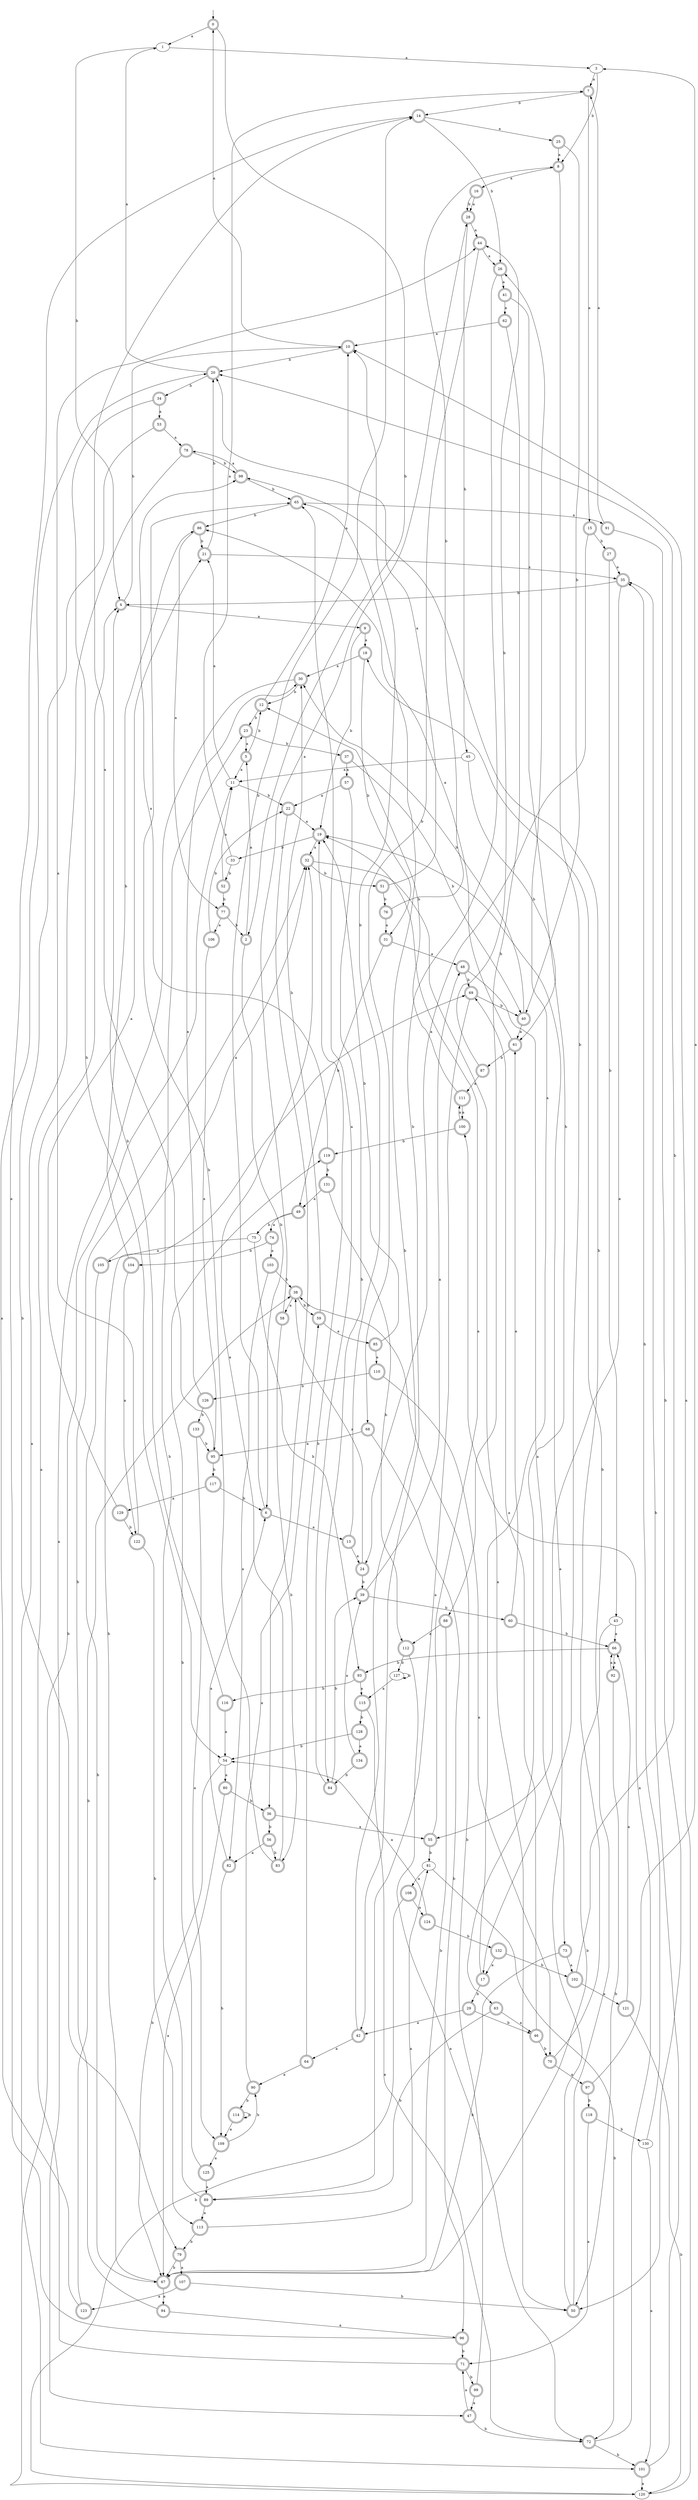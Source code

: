 digraph RandomDFA {
  __start0 [label="", shape=none];
  __start0 -> 0 [label=""];
  0 [shape=circle] [shape=doublecircle]
  0 -> 1 [label="a"]
  0 -> 2 [label="b"]
  1
  1 -> 3 [label="a"]
  1 -> 4 [label="b"]
  2 [shape=doublecircle]
  2 -> 5 [label="a"]
  2 -> 6 [label="b"]
  3
  3 -> 7 [label="a"]
  3 -> 8 [label="b"]
  4 [shape=doublecircle]
  4 -> 9 [label="a"]
  4 -> 10 [label="b"]
  5 [shape=doublecircle]
  5 -> 11 [label="a"]
  5 -> 12 [label="b"]
  6 [shape=doublecircle]
  6 -> 13 [label="a"]
  6 -> 14 [label="b"]
  7 [shape=doublecircle]
  7 -> 15 [label="a"]
  7 -> 14 [label="b"]
  8 [shape=doublecircle]
  8 -> 16 [label="a"]
  8 -> 17 [label="b"]
  9 [shape=doublecircle]
  9 -> 18 [label="a"]
  9 -> 19 [label="b"]
  10 [shape=doublecircle]
  10 -> 0 [label="a"]
  10 -> 20 [label="b"]
  11
  11 -> 21 [label="a"]
  11 -> 22 [label="b"]
  12 [shape=doublecircle]
  12 -> 10 [label="a"]
  12 -> 23 [label="b"]
  13 [shape=doublecircle]
  13 -> 24 [label="a"]
  13 -> 10 [label="b"]
  14 [shape=doublecircle]
  14 -> 25 [label="a"]
  14 -> 26 [label="b"]
  15 [shape=doublecircle]
  15 -> 24 [label="a"]
  15 -> 27 [label="b"]
  16 [shape=doublecircle]
  16 -> 28 [label="a"]
  16 -> 28 [label="b"]
  17 [shape=doublecircle]
  17 -> 26 [label="a"]
  17 -> 29 [label="b"]
  18 [shape=doublecircle]
  18 -> 30 [label="a"]
  18 -> 31 [label="b"]
  19 [shape=doublecircle]
  19 -> 32 [label="a"]
  19 -> 33 [label="b"]
  20 [shape=doublecircle]
  20 -> 1 [label="a"]
  20 -> 34 [label="b"]
  21 [shape=doublecircle]
  21 -> 35 [label="a"]
  21 -> 20 [label="b"]
  22 [shape=doublecircle]
  22 -> 19 [label="a"]
  22 -> 36 [label="b"]
  23 [shape=doublecircle]
  23 -> 5 [label="a"]
  23 -> 37 [label="b"]
  24 [shape=doublecircle]
  24 -> 38 [label="a"]
  24 -> 39 [label="b"]
  25 [shape=doublecircle]
  25 -> 8 [label="a"]
  25 -> 40 [label="b"]
  26 [shape=doublecircle]
  26 -> 41 [label="a"]
  26 -> 42 [label="b"]
  27 [shape=doublecircle]
  27 -> 35 [label="a"]
  27 -> 43 [label="b"]
  28 [shape=doublecircle]
  28 -> 44 [label="a"]
  28 -> 45 [label="b"]
  29 [shape=doublecircle]
  29 -> 42 [label="a"]
  29 -> 46 [label="b"]
  30 [shape=doublecircle]
  30 -> 47 [label="a"]
  30 -> 12 [label="b"]
  31 [shape=doublecircle]
  31 -> 48 [label="a"]
  31 -> 49 [label="b"]
  32 [shape=doublecircle]
  32 -> 50 [label="a"]
  32 -> 51 [label="b"]
  33
  33 -> 7 [label="a"]
  33 -> 52 [label="b"]
  34 [shape=doublecircle]
  34 -> 53 [label="a"]
  34 -> 54 [label="b"]
  35 [shape=doublecircle]
  35 -> 55 [label="a"]
  35 -> 4 [label="b"]
  36 [shape=doublecircle]
  36 -> 55 [label="a"]
  36 -> 56 [label="b"]
  37 [shape=doublecircle]
  37 -> 57 [label="a"]
  37 -> 40 [label="b"]
  38 [shape=doublecircle]
  38 -> 58 [label="a"]
  38 -> 59 [label="b"]
  39 [shape=doublecircle]
  39 -> 48 [label="a"]
  39 -> 60 [label="b"]
  40 [shape=doublecircle]
  40 -> 61 [label="a"]
  40 -> 30 [label="b"]
  41 [shape=doublecircle]
  41 -> 62 [label="a"]
  41 -> 63 [label="b"]
  42 [shape=doublecircle]
  42 -> 64 [label="a"]
  42 -> 65 [label="b"]
  43
  43 -> 66 [label="a"]
  43 -> 67 [label="b"]
  44 [shape=doublecircle]
  44 -> 26 [label="a"]
  44 -> 68 [label="b"]
  45
  45 -> 11 [label="a"]
  45 -> 61 [label="b"]
  46 [shape=doublecircle]
  46 -> 69 [label="a"]
  46 -> 70 [label="b"]
  47 [shape=doublecircle]
  47 -> 71 [label="a"]
  47 -> 72 [label="b"]
  48 [shape=doublecircle]
  48 -> 73 [label="a"]
  48 -> 69 [label="b"]
  49 [shape=doublecircle]
  49 -> 74 [label="a"]
  49 -> 75 [label="b"]
  50 [shape=doublecircle]
  50 -> 19 [label="a"]
  50 -> 18 [label="b"]
  51 [shape=doublecircle]
  51 -> 20 [label="a"]
  51 -> 76 [label="b"]
  52 [shape=doublecircle]
  52 -> 11 [label="a"]
  52 -> 77 [label="b"]
  53 [shape=doublecircle]
  53 -> 78 [label="a"]
  53 -> 79 [label="b"]
  54
  54 -> 80 [label="a"]
  54 -> 67 [label="b"]
  55 [shape=doublecircle]
  55 -> 19 [label="a"]
  55 -> 81 [label="b"]
  56 [shape=doublecircle]
  56 -> 82 [label="a"]
  56 -> 83 [label="b"]
  57 [shape=doublecircle]
  57 -> 22 [label="a"]
  57 -> 84 [label="b"]
  58 [shape=doublecircle]
  58 -> 28 [label="a"]
  58 -> 83 [label="b"]
  59 [shape=doublecircle]
  59 -> 85 [label="a"]
  59 -> 30 [label="b"]
  60 [shape=doublecircle]
  60 -> 61 [label="a"]
  60 -> 66 [label="b"]
  61 [shape=doublecircle]
  61 -> 86 [label="a"]
  61 -> 87 [label="b"]
  62 [shape=doublecircle]
  62 -> 10 [label="a"]
  62 -> 88 [label="b"]
  63 [shape=doublecircle]
  63 -> 46 [label="a"]
  63 -> 89 [label="b"]
  64 [shape=doublecircle]
  64 -> 90 [label="a"]
  64 -> 19 [label="b"]
  65 [shape=doublecircle]
  65 -> 91 [label="a"]
  65 -> 86 [label="b"]
  66 [shape=doublecircle]
  66 -> 92 [label="a"]
  66 -> 93 [label="b"]
  67 [shape=doublecircle]
  67 -> 94 [label="a"]
  67 -> 69 [label="b"]
  68 [shape=doublecircle]
  68 -> 95 [label="a"]
  68 -> 96 [label="b"]
  69 [shape=doublecircle]
  69 -> 89 [label="a"]
  69 -> 40 [label="b"]
  70 [shape=doublecircle]
  70 -> 97 [label="a"]
  70 -> 98 [label="b"]
  71 [shape=doublecircle]
  71 -> 4 [label="a"]
  71 -> 99 [label="b"]
  72 [shape=doublecircle]
  72 -> 100 [label="a"]
  72 -> 101 [label="b"]
  73 [shape=doublecircle]
  73 -> 102 [label="a"]
  73 -> 67 [label="b"]
  74 [shape=doublecircle]
  74 -> 103 [label="a"]
  74 -> 104 [label="b"]
  75
  75 -> 105 [label="a"]
  75 -> 93 [label="b"]
  76 [shape=doublecircle]
  76 -> 31 [label="a"]
  76 -> 8 [label="b"]
  77 [shape=doublecircle]
  77 -> 106 [label="a"]
  77 -> 2 [label="b"]
  78 [shape=doublecircle]
  78 -> 101 [label="a"]
  78 -> 98 [label="b"]
  79 [shape=doublecircle]
  79 -> 107 [label="a"]
  79 -> 67 [label="b"]
  80 [shape=doublecircle]
  80 -> 67 [label="a"]
  80 -> 36 [label="b"]
  81
  81 -> 108 [label="a"]
  81 -> 72 [label="b"]
  82 [shape=doublecircle]
  82 -> 6 [label="a"]
  82 -> 109 [label="b"]
  83 [shape=doublecircle]
  83 -> 32 [label="a"]
  83 -> 65 [label="b"]
  84 [shape=doublecircle]
  84 -> 65 [label="a"]
  84 -> 39 [label="b"]
  85 [shape=doublecircle]
  85 -> 110 [label="a"]
  85 -> 19 [label="b"]
  86 [shape=doublecircle]
  86 -> 77 [label="a"]
  86 -> 21 [label="b"]
  87 [shape=doublecircle]
  87 -> 111 [label="a"]
  87 -> 44 [label="b"]
  88 [shape=doublecircle]
  88 -> 112 [label="a"]
  88 -> 67 [label="b"]
  89 [shape=doublecircle]
  89 -> 113 [label="a"]
  89 -> 23 [label="b"]
  90 [shape=doublecircle]
  90 -> 59 [label="a"]
  90 -> 114 [label="b"]
  91 [shape=doublecircle]
  91 -> 7 [label="a"]
  91 -> 50 [label="b"]
  92 [shape=doublecircle]
  92 -> 66 [label="a"]
  92 -> 50 [label="b"]
  93 [shape=doublecircle]
  93 -> 115 [label="a"]
  93 -> 116 [label="b"]
  94 [shape=doublecircle]
  94 -> 96 [label="a"]
  94 -> 32 [label="b"]
  95 [shape=doublecircle]
  95 -> 14 [label="a"]
  95 -> 117 [label="b"]
  96 [shape=doublecircle]
  96 -> 14 [label="a"]
  96 -> 71 [label="b"]
  97 [shape=doublecircle]
  97 -> 3 [label="a"]
  97 -> 118 [label="b"]
  98 [shape=doublecircle]
  98 -> 78 [label="a"]
  98 -> 65 [label="b"]
  99 [shape=doublecircle]
  99 -> 47 [label="a"]
  99 -> 38 [label="b"]
  100 [shape=doublecircle]
  100 -> 111 [label="a"]
  100 -> 119 [label="b"]
  101 [shape=doublecircle]
  101 -> 120 [label="a"]
  101 -> 35 [label="b"]
  102 [shape=doublecircle]
  102 -> 121 [label="a"]
  102 -> 20 [label="b"]
  103 [shape=doublecircle]
  103 -> 82 [label="a"]
  103 -> 38 [label="b"]
  104 [shape=doublecircle]
  104 -> 122 [label="a"]
  104 -> 86 [label="b"]
  105 [shape=doublecircle]
  105 -> 32 [label="a"]
  105 -> 67 [label="b"]
  106 [shape=doublecircle]
  106 -> 95 [label="a"]
  106 -> 22 [label="b"]
  107 [shape=doublecircle]
  107 -> 123 [label="a"]
  107 -> 50 [label="b"]
  108 [shape=doublecircle]
  108 -> 124 [label="a"]
  108 -> 120 [label="b"]
  109 [shape=doublecircle]
  109 -> 125 [label="a"]
  109 -> 90 [label="b"]
  110 [shape=doublecircle]
  110 -> 70 [label="a"]
  110 -> 126 [label="b"]
  111 [shape=doublecircle]
  111 -> 100 [label="a"]
  111 -> 12 [label="b"]
  112 [shape=doublecircle]
  112 -> 72 [label="a"]
  112 -> 127 [label="b"]
  113 [shape=doublecircle]
  113 -> 81 [label="a"]
  113 -> 79 [label="b"]
  114 [shape=doublecircle]
  114 -> 109 [label="a"]
  114 -> 114 [label="b"]
  115 [shape=doublecircle]
  115 -> 72 [label="a"]
  115 -> 128 [label="b"]
  116 [shape=doublecircle]
  116 -> 54 [label="a"]
  116 -> 4 [label="b"]
  117 [shape=doublecircle]
  117 -> 129 [label="a"]
  117 -> 6 [label="b"]
  118 [shape=doublecircle]
  118 -> 71 [label="a"]
  118 -> 130 [label="b"]
  119 [shape=doublecircle]
  119 -> 98 [label="a"]
  119 -> 131 [label="b"]
  120
  120 -> 10 [label="a"]
  120 -> 11 [label="b"]
  121 [shape=doublecircle]
  121 -> 66 [label="a"]
  121 -> 120 [label="b"]
  122 [shape=doublecircle]
  122 -> 44 [label="a"]
  122 -> 113 [label="b"]
  123 [shape=doublecircle]
  123 -> 20 [label="a"]
  123 -> 38 [label="b"]
  124 [shape=doublecircle]
  124 -> 54 [label="a"]
  124 -> 132 [label="b"]
  125 [shape=doublecircle]
  125 -> 89 [label="a"]
  125 -> 119 [label="b"]
  126 [shape=doublecircle]
  126 -> 30 [label="a"]
  126 -> 133 [label="b"]
  127
  127 -> 115 [label="a"]
  127 -> 127 [label="b"]
  128 [shape=doublecircle]
  128 -> 134 [label="a"]
  128 -> 54 [label="b"]
  129 [shape=doublecircle]
  129 -> 21 [label="a"]
  129 -> 122 [label="b"]
  130
  130 -> 101 [label="a"]
  130 -> 35 [label="b"]
  131 [shape=doublecircle]
  131 -> 49 [label="a"]
  131 -> 112 [label="b"]
  132 [shape=doublecircle]
  132 -> 17 [label="a"]
  132 -> 102 [label="b"]
  133 [shape=doublecircle]
  133 -> 109 [label="a"]
  133 -> 95 [label="b"]
  134 [shape=doublecircle]
  134 -> 39 [label="a"]
  134 -> 84 [label="b"]
}

